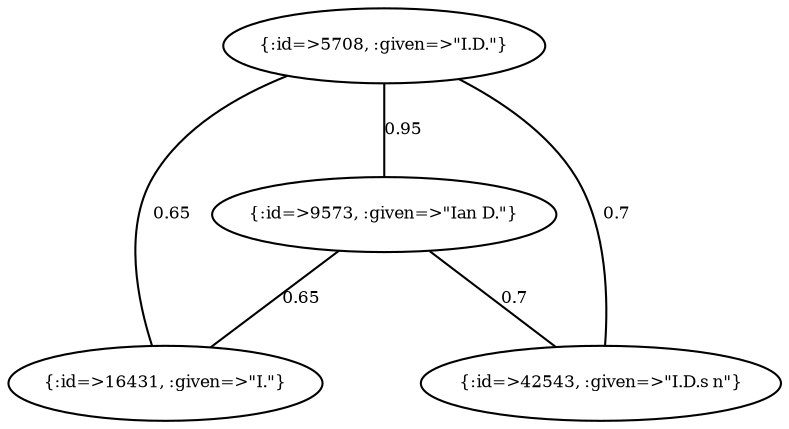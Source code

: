 graph Collector__WeightedGraph {
    "{:id=>5708, :given=>\"I.D.\"}" [
        fontsize = 8,
        label = "{:id=>5708, :given=>\"I.D.\"}"
    ]

    "{:id=>9573, :given=>\"Ian D.\"}" [
        fontsize = 8,
        label = "{:id=>9573, :given=>\"Ian D.\"}"
    ]

    "{:id=>16431, :given=>\"I.\"}" [
        fontsize = 8,
        label = "{:id=>16431, :given=>\"I.\"}"
    ]

    "{:id=>42543, :given=>\"I.D.s n\"}" [
        fontsize = 8,
        label = "{:id=>42543, :given=>\"I.D.s n\"}"
    ]

    "{:id=>5708, :given=>\"I.D.\"}" -- "{:id=>9573, :given=>\"Ian D.\"}" [
        fontsize = 8,
        label = 0.95
    ]

    "{:id=>5708, :given=>\"I.D.\"}" -- "{:id=>16431, :given=>\"I.\"}" [
        fontsize = 8,
        label = 0.65
    ]

    "{:id=>5708, :given=>\"I.D.\"}" -- "{:id=>42543, :given=>\"I.D.s n\"}" [
        fontsize = 8,
        label = 0.7
    ]

    "{:id=>9573, :given=>\"Ian D.\"}" -- "{:id=>16431, :given=>\"I.\"}" [
        fontsize = 8,
        label = 0.65
    ]

    "{:id=>9573, :given=>\"Ian D.\"}" -- "{:id=>42543, :given=>\"I.D.s n\"}" [
        fontsize = 8,
        label = 0.7
    ]
}
